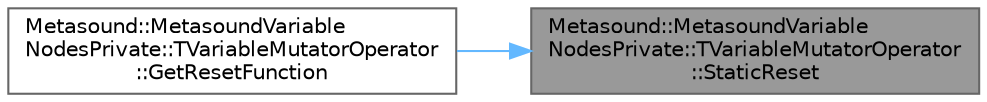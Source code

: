 digraph "Metasound::MetasoundVariableNodesPrivate::TVariableMutatorOperator::StaticReset"
{
 // INTERACTIVE_SVG=YES
 // LATEX_PDF_SIZE
  bgcolor="transparent";
  edge [fontname=Helvetica,fontsize=10,labelfontname=Helvetica,labelfontsize=10];
  node [fontname=Helvetica,fontsize=10,shape=box,height=0.2,width=0.4];
  rankdir="RL";
  Node1 [id="Node000001",label="Metasound::MetasoundVariable\lNodesPrivate::TVariableMutatorOperator\l::StaticReset",height=0.2,width=0.4,color="gray40", fillcolor="grey60", style="filled", fontcolor="black",tooltip=" "];
  Node1 -> Node2 [id="edge1_Node000001_Node000002",dir="back",color="steelblue1",style="solid",tooltip=" "];
  Node2 [id="Node000002",label="Metasound::MetasoundVariable\lNodesPrivate::TVariableMutatorOperator\l::GetResetFunction",height=0.2,width=0.4,color="grey40", fillcolor="white", style="filled",URL="$d4/d7f/classMetasound_1_1MetasoundVariableNodesPrivate_1_1TVariableMutatorOperator.html#a988bf9db580dbba9865166de7bff64c5",tooltip="Return the reset function to call during graph execution."];
}
